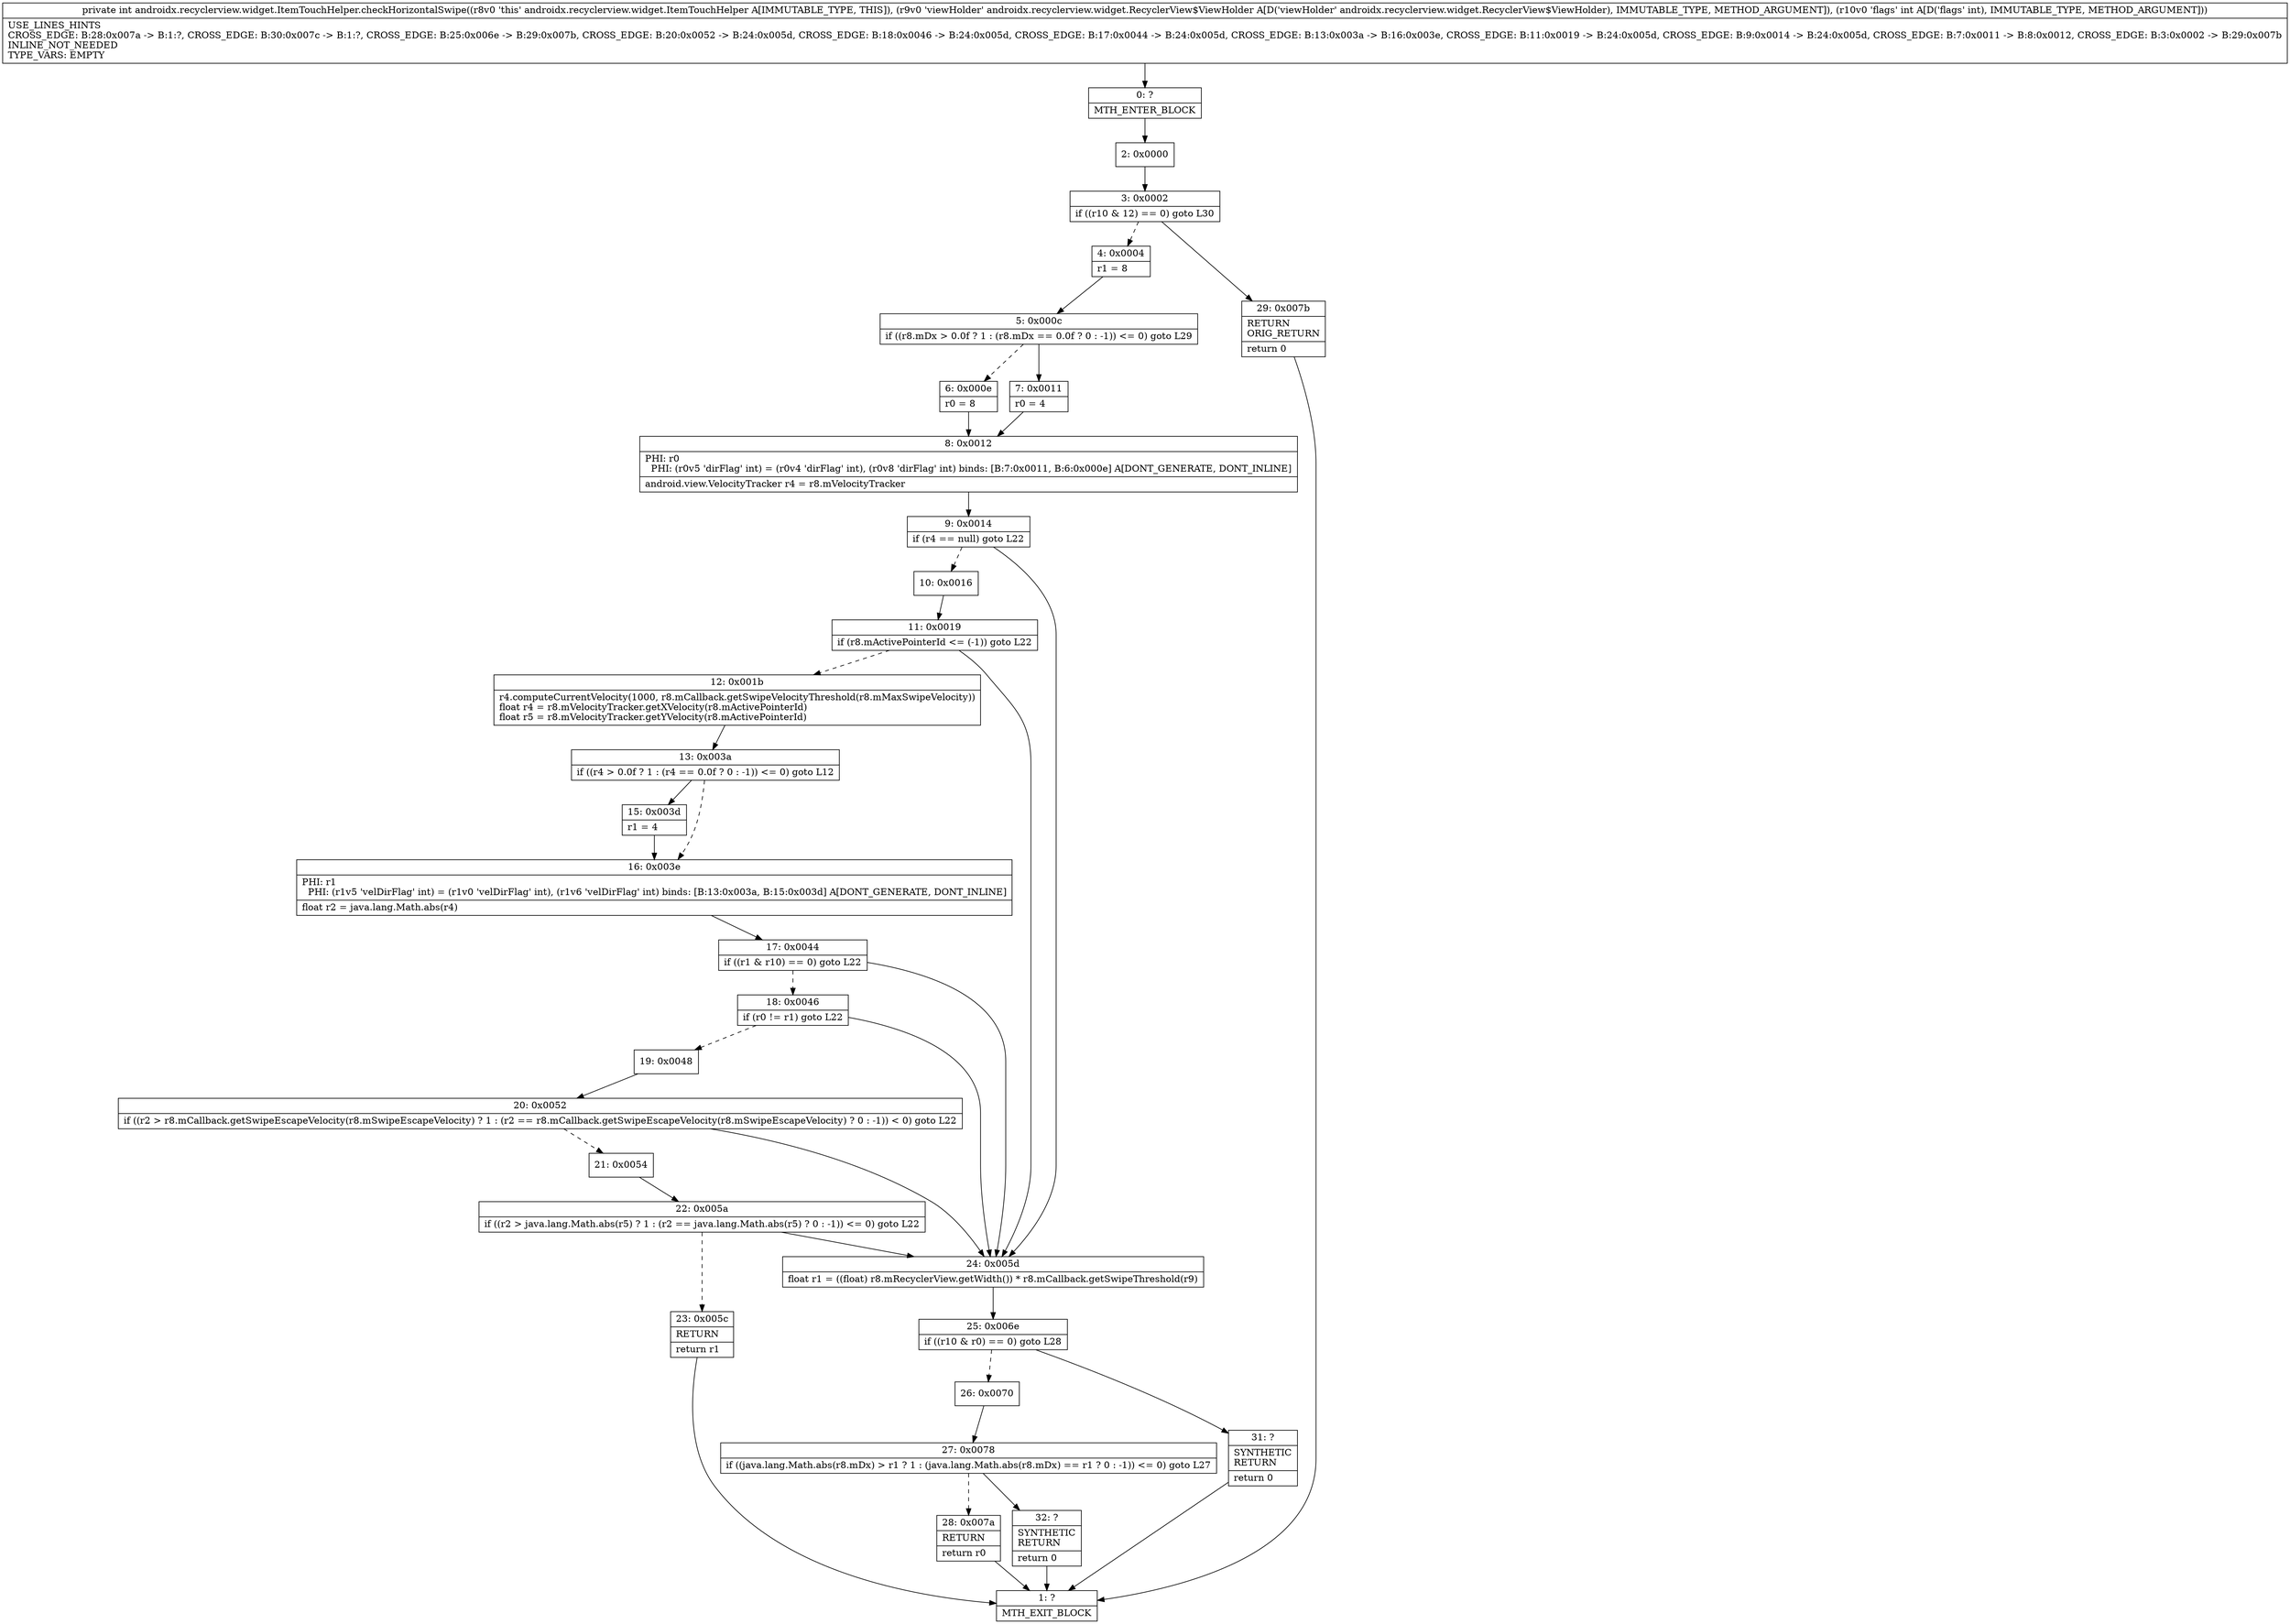digraph "CFG forandroidx.recyclerview.widget.ItemTouchHelper.checkHorizontalSwipe(Landroidx\/recyclerview\/widget\/RecyclerView$ViewHolder;I)I" {
Node_0 [shape=record,label="{0\:\ ?|MTH_ENTER_BLOCK\l}"];
Node_2 [shape=record,label="{2\:\ 0x0000}"];
Node_3 [shape=record,label="{3\:\ 0x0002|if ((r10 & 12) == 0) goto L30\l}"];
Node_4 [shape=record,label="{4\:\ 0x0004|r1 = 8\l}"];
Node_5 [shape=record,label="{5\:\ 0x000c|if ((r8.mDx \> 0.0f ? 1 : (r8.mDx == 0.0f ? 0 : \-1)) \<= 0) goto L29\l}"];
Node_6 [shape=record,label="{6\:\ 0x000e|r0 = 8\l}"];
Node_8 [shape=record,label="{8\:\ 0x0012|PHI: r0 \l  PHI: (r0v5 'dirFlag' int) = (r0v4 'dirFlag' int), (r0v8 'dirFlag' int) binds: [B:7:0x0011, B:6:0x000e] A[DONT_GENERATE, DONT_INLINE]\l|android.view.VelocityTracker r4 = r8.mVelocityTracker\l}"];
Node_9 [shape=record,label="{9\:\ 0x0014|if (r4 == null) goto L22\l}"];
Node_10 [shape=record,label="{10\:\ 0x0016}"];
Node_11 [shape=record,label="{11\:\ 0x0019|if (r8.mActivePointerId \<= (\-1)) goto L22\l}"];
Node_12 [shape=record,label="{12\:\ 0x001b|r4.computeCurrentVelocity(1000, r8.mCallback.getSwipeVelocityThreshold(r8.mMaxSwipeVelocity))\lfloat r4 = r8.mVelocityTracker.getXVelocity(r8.mActivePointerId)\lfloat r5 = r8.mVelocityTracker.getYVelocity(r8.mActivePointerId)\l}"];
Node_13 [shape=record,label="{13\:\ 0x003a|if ((r4 \> 0.0f ? 1 : (r4 == 0.0f ? 0 : \-1)) \<= 0) goto L12\l}"];
Node_15 [shape=record,label="{15\:\ 0x003d|r1 = 4\l}"];
Node_16 [shape=record,label="{16\:\ 0x003e|PHI: r1 \l  PHI: (r1v5 'velDirFlag' int) = (r1v0 'velDirFlag' int), (r1v6 'velDirFlag' int) binds: [B:13:0x003a, B:15:0x003d] A[DONT_GENERATE, DONT_INLINE]\l|float r2 = java.lang.Math.abs(r4)\l}"];
Node_17 [shape=record,label="{17\:\ 0x0044|if ((r1 & r10) == 0) goto L22\l}"];
Node_18 [shape=record,label="{18\:\ 0x0046|if (r0 != r1) goto L22\l}"];
Node_19 [shape=record,label="{19\:\ 0x0048}"];
Node_20 [shape=record,label="{20\:\ 0x0052|if ((r2 \> r8.mCallback.getSwipeEscapeVelocity(r8.mSwipeEscapeVelocity) ? 1 : (r2 == r8.mCallback.getSwipeEscapeVelocity(r8.mSwipeEscapeVelocity) ? 0 : \-1)) \< 0) goto L22\l}"];
Node_21 [shape=record,label="{21\:\ 0x0054}"];
Node_22 [shape=record,label="{22\:\ 0x005a|if ((r2 \> java.lang.Math.abs(r5) ? 1 : (r2 == java.lang.Math.abs(r5) ? 0 : \-1)) \<= 0) goto L22\l}"];
Node_23 [shape=record,label="{23\:\ 0x005c|RETURN\l|return r1\l}"];
Node_1 [shape=record,label="{1\:\ ?|MTH_EXIT_BLOCK\l}"];
Node_24 [shape=record,label="{24\:\ 0x005d|float r1 = ((float) r8.mRecyclerView.getWidth()) * r8.mCallback.getSwipeThreshold(r9)\l}"];
Node_25 [shape=record,label="{25\:\ 0x006e|if ((r10 & r0) == 0) goto L28\l}"];
Node_26 [shape=record,label="{26\:\ 0x0070}"];
Node_27 [shape=record,label="{27\:\ 0x0078|if ((java.lang.Math.abs(r8.mDx) \> r1 ? 1 : (java.lang.Math.abs(r8.mDx) == r1 ? 0 : \-1)) \<= 0) goto L27\l}"];
Node_28 [shape=record,label="{28\:\ 0x007a|RETURN\l|return r0\l}"];
Node_32 [shape=record,label="{32\:\ ?|SYNTHETIC\lRETURN\l|return 0\l}"];
Node_31 [shape=record,label="{31\:\ ?|SYNTHETIC\lRETURN\l|return 0\l}"];
Node_7 [shape=record,label="{7\:\ 0x0011|r0 = 4\l}"];
Node_29 [shape=record,label="{29\:\ 0x007b|RETURN\lORIG_RETURN\l|return 0\l}"];
MethodNode[shape=record,label="{private int androidx.recyclerview.widget.ItemTouchHelper.checkHorizontalSwipe((r8v0 'this' androidx.recyclerview.widget.ItemTouchHelper A[IMMUTABLE_TYPE, THIS]), (r9v0 'viewHolder' androidx.recyclerview.widget.RecyclerView$ViewHolder A[D('viewHolder' androidx.recyclerview.widget.RecyclerView$ViewHolder), IMMUTABLE_TYPE, METHOD_ARGUMENT]), (r10v0 'flags' int A[D('flags' int), IMMUTABLE_TYPE, METHOD_ARGUMENT]))  | USE_LINES_HINTS\lCROSS_EDGE: B:28:0x007a \-\> B:1:?, CROSS_EDGE: B:30:0x007c \-\> B:1:?, CROSS_EDGE: B:25:0x006e \-\> B:29:0x007b, CROSS_EDGE: B:20:0x0052 \-\> B:24:0x005d, CROSS_EDGE: B:18:0x0046 \-\> B:24:0x005d, CROSS_EDGE: B:17:0x0044 \-\> B:24:0x005d, CROSS_EDGE: B:13:0x003a \-\> B:16:0x003e, CROSS_EDGE: B:11:0x0019 \-\> B:24:0x005d, CROSS_EDGE: B:9:0x0014 \-\> B:24:0x005d, CROSS_EDGE: B:7:0x0011 \-\> B:8:0x0012, CROSS_EDGE: B:3:0x0002 \-\> B:29:0x007b\lINLINE_NOT_NEEDED\lTYPE_VARS: EMPTY\l}"];
MethodNode -> Node_0;Node_0 -> Node_2;
Node_2 -> Node_3;
Node_3 -> Node_4[style=dashed];
Node_3 -> Node_29;
Node_4 -> Node_5;
Node_5 -> Node_6[style=dashed];
Node_5 -> Node_7;
Node_6 -> Node_8;
Node_8 -> Node_9;
Node_9 -> Node_10[style=dashed];
Node_9 -> Node_24;
Node_10 -> Node_11;
Node_11 -> Node_12[style=dashed];
Node_11 -> Node_24;
Node_12 -> Node_13;
Node_13 -> Node_15;
Node_13 -> Node_16[style=dashed];
Node_15 -> Node_16;
Node_16 -> Node_17;
Node_17 -> Node_18[style=dashed];
Node_17 -> Node_24;
Node_18 -> Node_19[style=dashed];
Node_18 -> Node_24;
Node_19 -> Node_20;
Node_20 -> Node_21[style=dashed];
Node_20 -> Node_24;
Node_21 -> Node_22;
Node_22 -> Node_23[style=dashed];
Node_22 -> Node_24;
Node_23 -> Node_1;
Node_24 -> Node_25;
Node_25 -> Node_26[style=dashed];
Node_25 -> Node_31;
Node_26 -> Node_27;
Node_27 -> Node_28[style=dashed];
Node_27 -> Node_32;
Node_28 -> Node_1;
Node_32 -> Node_1;
Node_31 -> Node_1;
Node_7 -> Node_8;
Node_29 -> Node_1;
}

